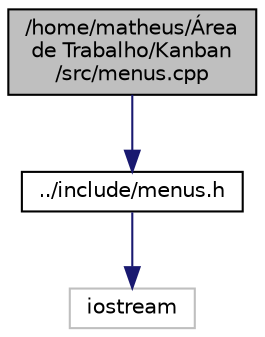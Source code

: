 digraph "/home/matheus/Área de Trabalho/Kanban/src/menus.cpp"
{
 // LATEX_PDF_SIZE
  edge [fontname="Helvetica",fontsize="10",labelfontname="Helvetica",labelfontsize="10"];
  node [fontname="Helvetica",fontsize="10",shape=record];
  Node1 [label="/home/matheus/Área\l de Trabalho/Kanban\l/src/menus.cpp",height=0.2,width=0.4,color="black", fillcolor="grey75", style="filled", fontcolor="black",tooltip="Este arquivo contém a implementação das funções que imprimem os menus."];
  Node1 -> Node2 [color="midnightblue",fontsize="10",style="solid"];
  Node2 [label="../include/menus.h",height=0.2,width=0.4,color="black", fillcolor="white", style="filled",URL="$menus_8h.html",tooltip="Este arquivo contém funções para imprimir os menus de operações do Quadro Kanban."];
  Node2 -> Node3 [color="midnightblue",fontsize="10",style="solid"];
  Node3 [label="iostream",height=0.2,width=0.4,color="grey75", fillcolor="white", style="filled",tooltip=" "];
}
